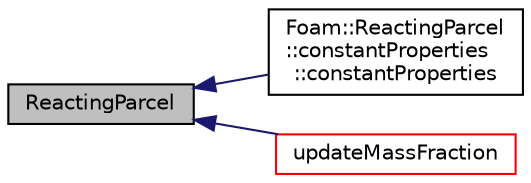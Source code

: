 digraph "ReactingParcel"
{
  bgcolor="transparent";
  edge [fontname="Helvetica",fontsize="10",labelfontname="Helvetica",labelfontsize="10"];
  node [fontname="Helvetica",fontsize="10",shape=record];
  rankdir="LR";
  Node1 [label="ReactingParcel",height=0.2,width=0.4,color="black", fillcolor="grey75", style="filled", fontcolor="black"];
  Node1 -> Node2 [dir="back",color="midnightblue",fontsize="10",style="solid",fontname="Helvetica"];
  Node2 [label="Foam::ReactingParcel\l::constantProperties\l::constantProperties",height=0.2,width=0.4,color="black",URL="$a00376.html#a50a319ad2996242d838c8e84106123b7",tooltip="Construct from dictionary. "];
  Node1 -> Node3 [dir="back",color="midnightblue",fontsize="10",style="solid",fontname="Helvetica"];
  Node3 [label="updateMassFraction",height=0.2,width=0.4,color="red",URL="$a02149.html#ad23f968a90e9edb0ad5563807ae78ceb",tooltip="Update mass fraction. "];
}
